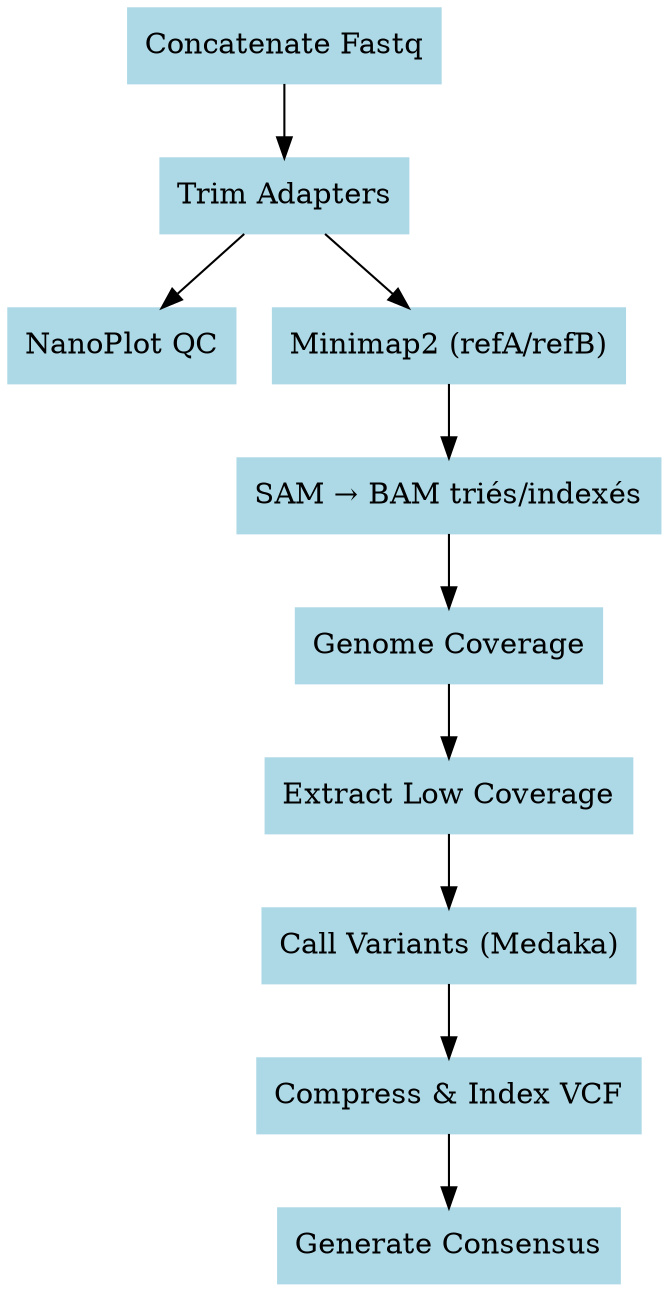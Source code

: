 digraph Pipeline {
    rankdir=TD;
    node [shape=box, style=filled, color="lightblue"];

    Concat [label="Concatenate Fastq"];
    Trim [label="Trim Adapters"];
    NanoPlot [label="NanoPlot QC"];
    Minimap [label="Minimap2 (refA/refB)"];
    SamTools [label="SAM → BAM triés/indexés"];
    GenomeCov [label="Genome Coverage"];
    ExtractLow [label="Extract Low Coverage"];
    Medaka [label="Call Variants (Medaka)"];
    Compress [label="Compress & Index VCF"];
    Consensus [label="Generate Consensus"];

    Concat -> Trim;
    Trim -> NanoPlot;
    Trim -> Minimap;
    Minimap -> SamTools;
    SamTools -> GenomeCov;
    GenomeCov -> ExtractLow;
    ExtractLow -> Medaka;
    Medaka -> Compress;
    Compress -> Consensus;
}